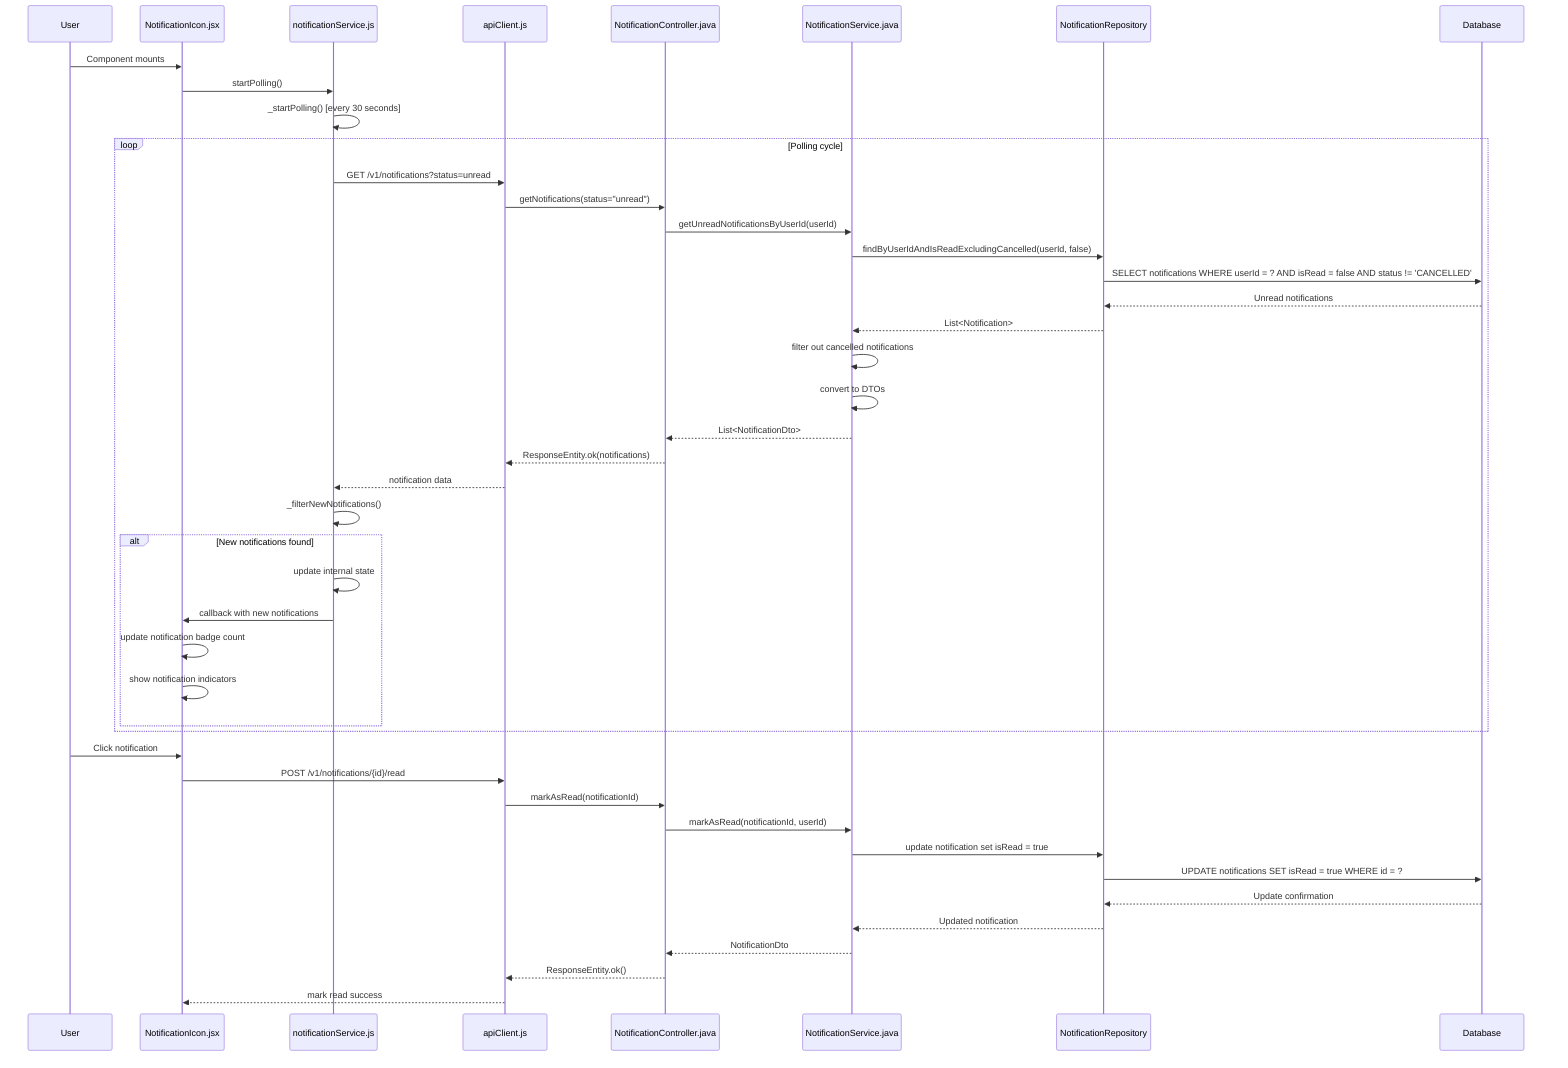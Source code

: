 sequenceDiagram
    participant U as User
    participant NI as NotificationIcon.jsx
    participant NS as notificationService.js
    participant API as apiClient.js
    participant NC as NotificationController.java
    participant NSS as NotificationService.java
    participant NR as NotificationRepository
    participant DB as Database

    U->>NI: Component mounts
    NI->>NS: startPolling()
    NS->>NS: _startPolling() [every 30 seconds]
    
    loop Polling cycle
        NS->>API: GET /v1/notifications?status=unread
        API->>NC: getNotifications(status="unread")
        NC->>NSS: getUnreadNotificationsByUserId(userId)
        
        NSS->>NR: findByUserIdAndIsReadExcludingCancelled(userId, false)
        NR->>DB: SELECT notifications WHERE userId = ? AND isRead = false AND status != 'CANCELLED'
        DB-->>NR: Unread notifications
        NR-->>NSS: List<Notification>
        
        NSS->>NSS: filter out cancelled notifications
        NSS->>NSS: convert to DTOs
        NSS-->>NC: List<NotificationDto>
        NC-->>API: ResponseEntity.ok(notifications)
        API-->>NS: notification data
        
        NS->>NS: _filterNewNotifications()
        alt New notifications found
            NS->>NS: update internal state
            NS->>NI: callback with new notifications
            NI->>NI: update notification badge count
            NI->>NI: show notification indicators
        end
    end
    
    U->>NI: Click notification
    NI->>API: POST /v1/notifications/{id}/read
    API->>NC: markAsRead(notificationId)
    NC->>NSS: markAsRead(notificationId, userId)
    NSS->>NR: update notification set isRead = true
    NR->>DB: UPDATE notifications SET isRead = true WHERE id = ?
    DB-->>NR: Update confirmation
    NR-->>NSS: Updated notification
    NSS-->>NC: NotificationDto
    NC-->>API: ResponseEntity.ok()
    API-->>NI: mark read success
